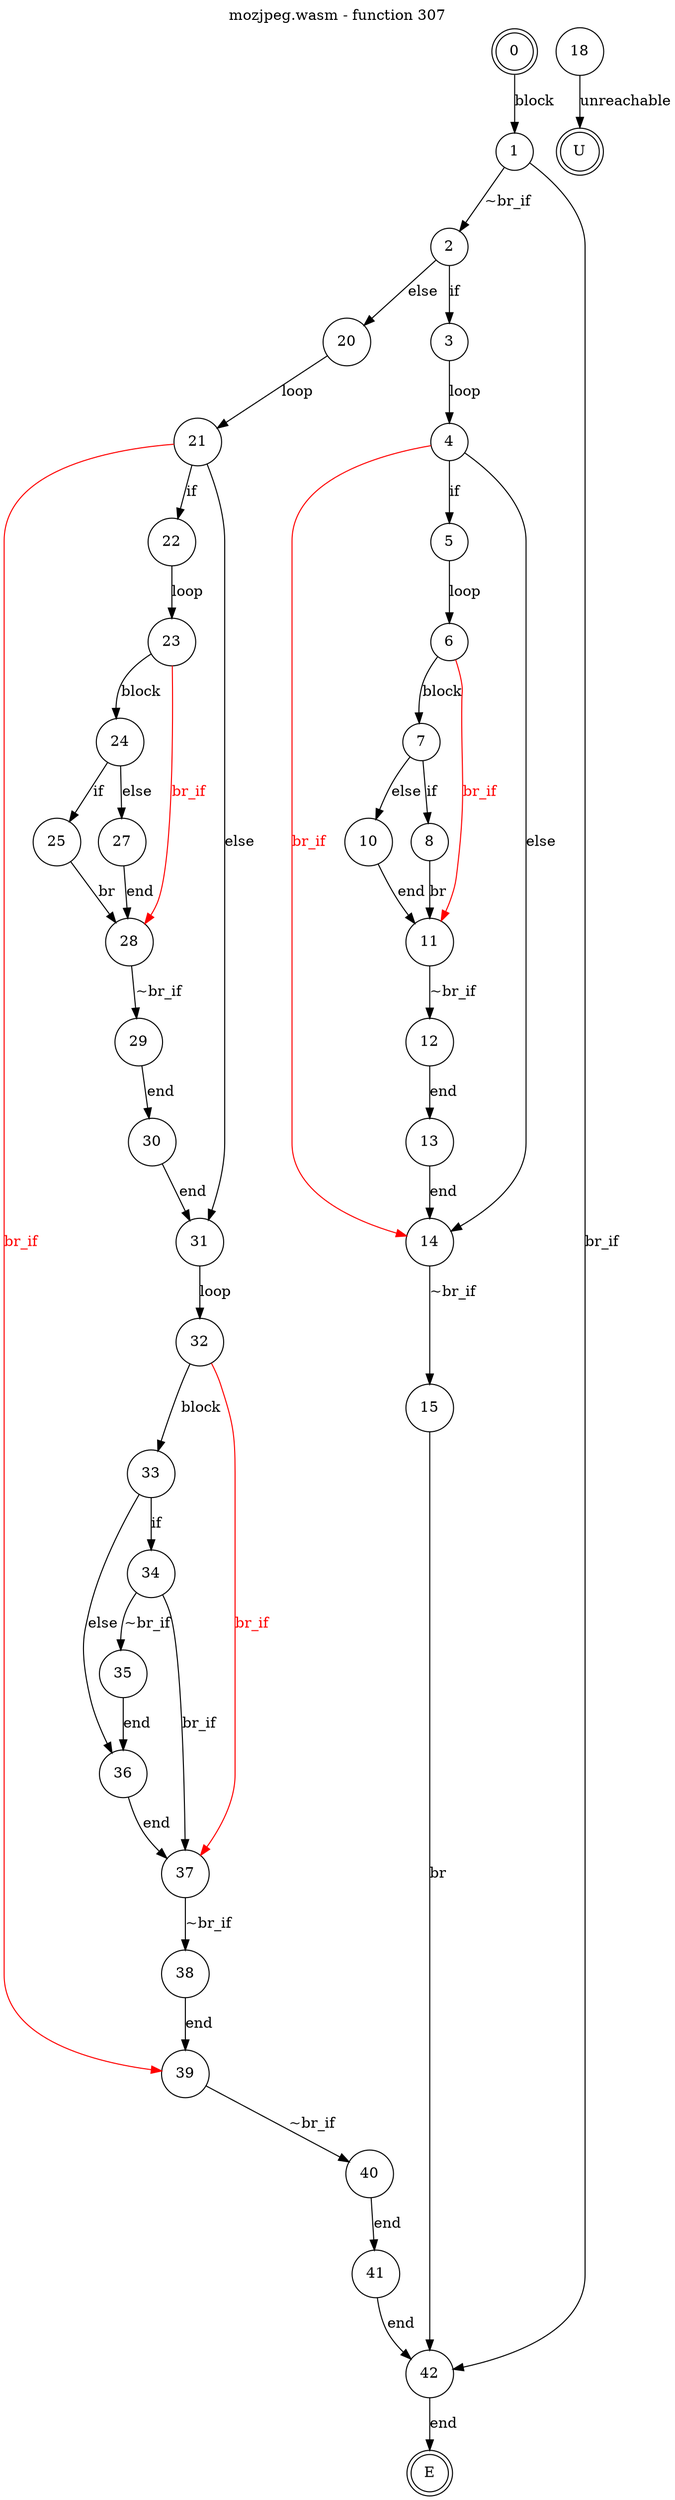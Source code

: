 digraph finite_state_machine {
    label = "mozjpeg.wasm - function 307"
    labelloc =  t
    labelfontsize = 16
    labelfontcolor = black
    labelfontname = "Helvetica"
    node [shape = doublecircle]; 0 E U ;
    node [shape = circle];
    0 -> 1[label="block"];
    1 -> 2[label="~br_if"];
    1 -> 42[label="br_if"];
    2 -> 3[label="if"];
    2 -> 20[label="else"];
    3 -> 4[label="loop"];
    4 -> 5[label="if"];
    4 -> 14[label="else"];
    5 -> 6[label="loop"];
    6 -> 7[label="block"];
    7 -> 8[label="if"];
    7 -> 10[label="else"];
    8 -> 11[label="br"];
    10 -> 11[label="end"];
    11 -> 12[label="~br_if"];
    11 -> 6[color="red" dir=back fontcolor="red" label="br_if"];
    12 -> 13[label="end"];
    13 -> 14[label="end"];
    14 -> 15[label="~br_if"];
    14 -> 4[color="red" dir=back fontcolor="red" label="br_if"];
    15 -> 42[label="br"];
    18 -> U[label="unreachable"];
    20 -> 21[label="loop"];
    21 -> 22[label="if"];
    21 -> 31[label="else"];
    22 -> 23[label="loop"];
    23 -> 24[label="block"];
    24 -> 25[label="if"];
    24 -> 27[label="else"];
    25 -> 28[label="br"];
    27 -> 28[label="end"];
    28 -> 29[label="~br_if"];
    28 -> 23[color="red" dir=back fontcolor="red" label="br_if"];
    29 -> 30[label="end"];
    30 -> 31[label="end"];
    31 -> 32[label="loop"];
    32 -> 33[label="block"];
    33 -> 34[label="if"];
    33 -> 36[label="else"];
    34 -> 35[label="~br_if"];
    34 -> 37[label="br_if"];
    35 -> 36[label="end"];
    36 -> 37[label="end"];
    37 -> 38[label="~br_if"];
    37 -> 32[color="red" dir=back fontcolor="red" label="br_if"];
    38 -> 39[label="end"];
    39 -> 40[label="~br_if"];
    39 -> 21[color="red" dir=back fontcolor="red" label="br_if"];
    40 -> 41[label="end"];
    41 -> 42[label="end"];
    42 -> E[label="end"];
}

